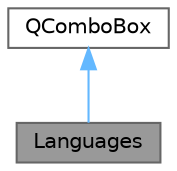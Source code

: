 digraph "Languages"
{
 // LATEX_PDF_SIZE
  bgcolor="transparent";
  edge [fontname=Helvetica,fontsize=10,labelfontname=Helvetica,labelfontsize=10];
  node [fontname=Helvetica,fontsize=10,shape=box,height=0.2,width=0.4];
  Node1 [id="Node000001",label="Languages",height=0.2,width=0.4,color="gray40", fillcolor="grey60", style="filled", fontcolor="black",tooltip="A widget that enables user to change current language."];
  Node2 -> Node1 [id="edge1_Node000001_Node000002",dir="back",color="steelblue1",style="solid",tooltip=" "];
  Node2 [id="Node000002",label="QComboBox",height=0.2,width=0.4,color="gray40", fillcolor="white", style="filled",tooltip=" "];
}
